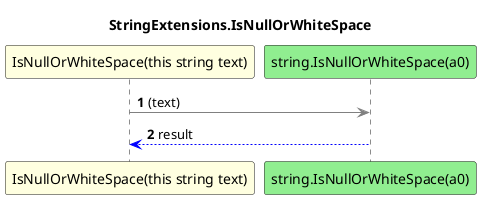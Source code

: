 @startuml StringExtensions.IsNullOrWhiteSpace
title StringExtensions.IsNullOrWhiteSpace
participant "IsNullOrWhiteSpace(this string text)" as IsNullOrWhiteSpace_p0 #LightYellow
participant "string.IsNullOrWhiteSpace(a0)" as string_IsNullOrWhiteSpace_a0 #LightGreen
autonumber
IsNullOrWhiteSpace_p0 -[#grey]> string_IsNullOrWhiteSpace_a0 : (text)
string_IsNullOrWhiteSpace_a0 -[#blue]-> IsNullOrWhiteSpace_p0 : result
@enduml

